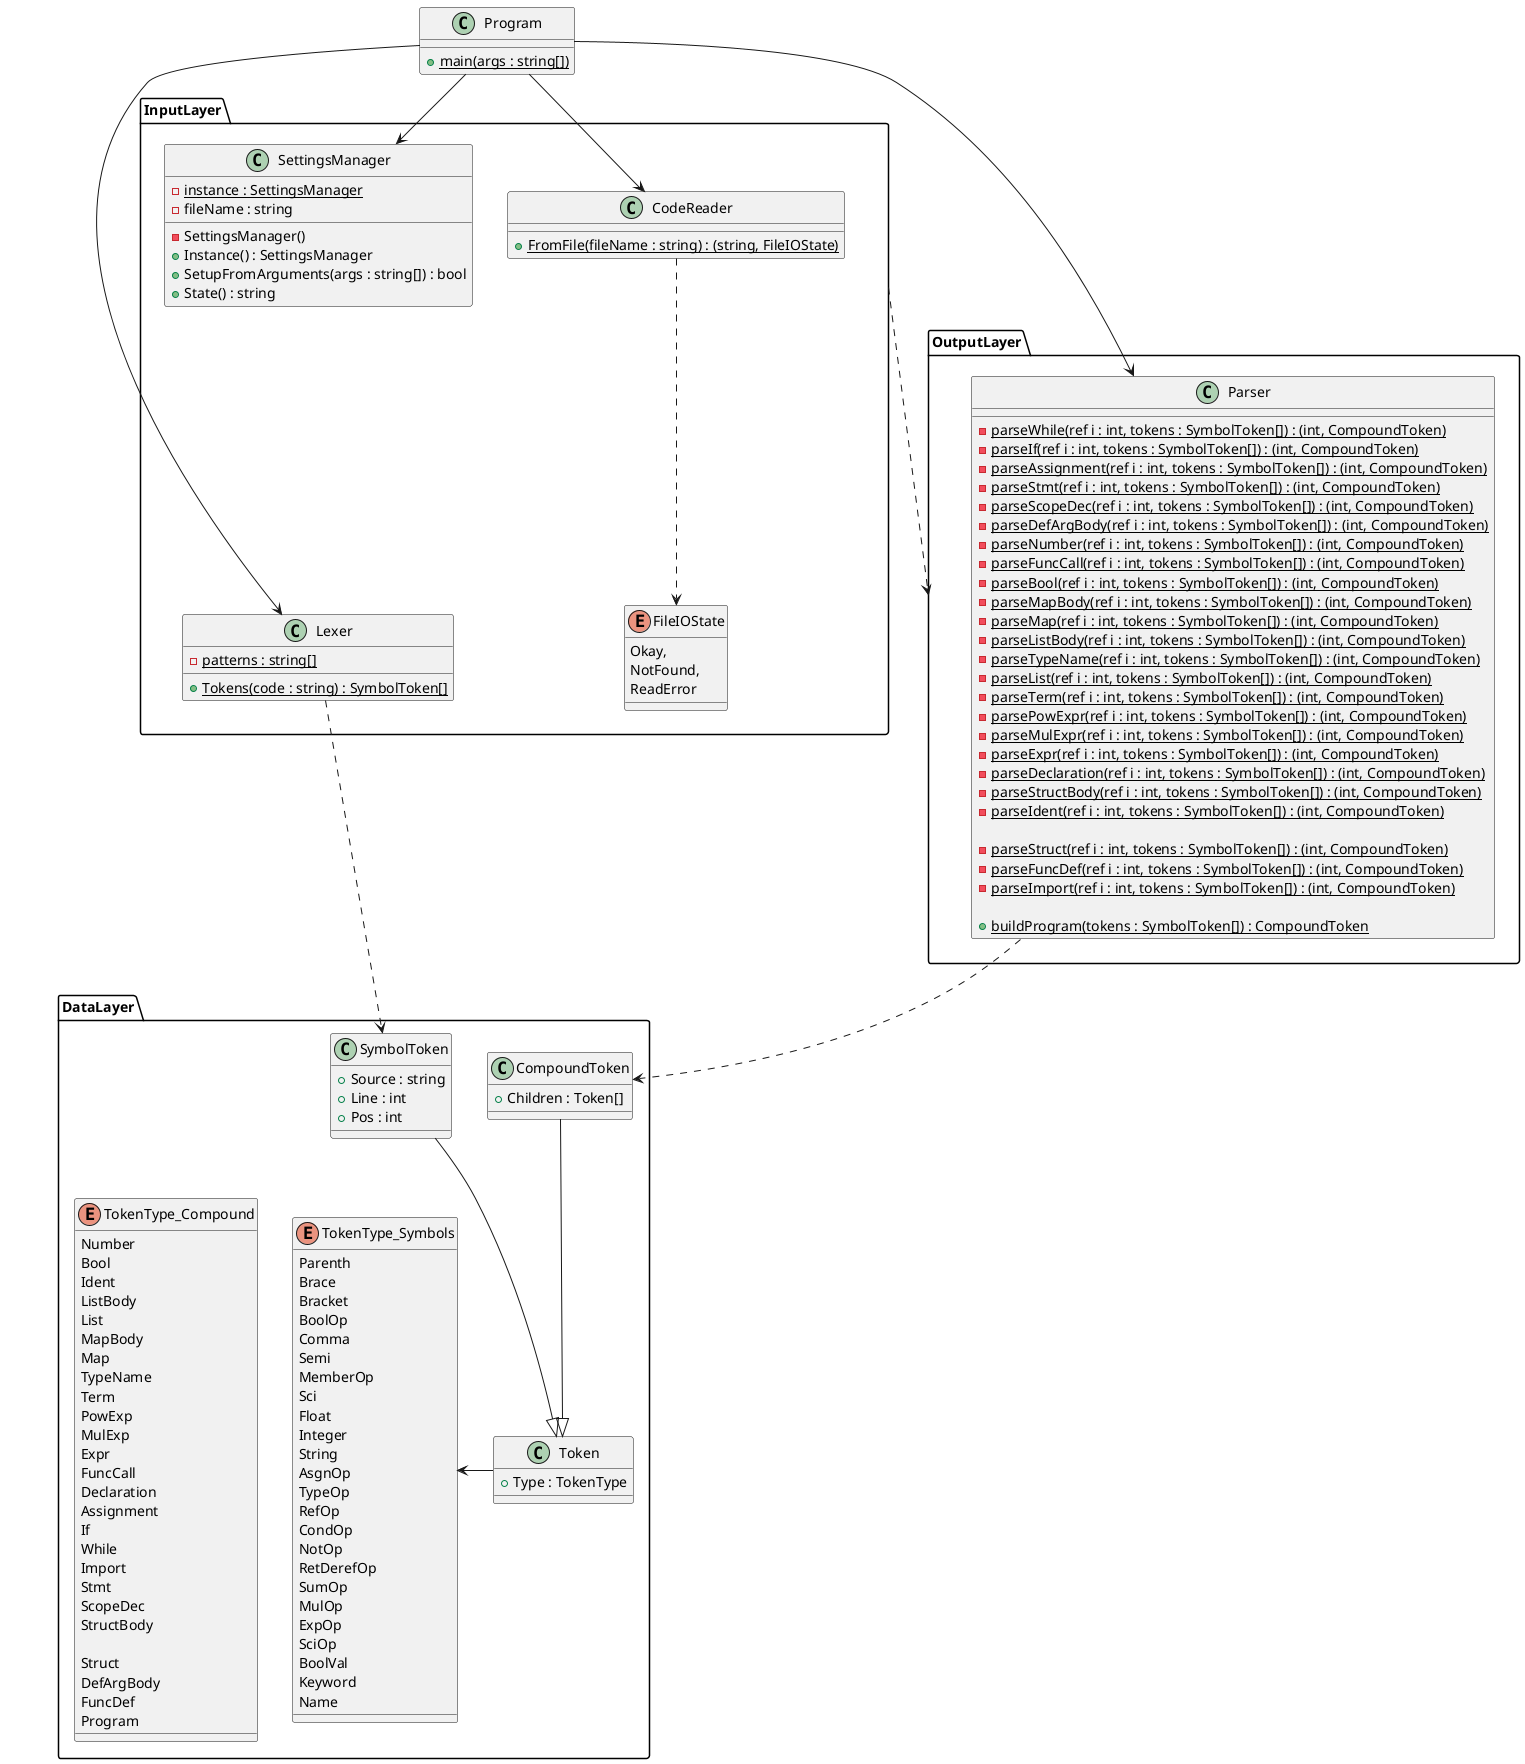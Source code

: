@startuml parser-class

class Program {
    + {static} main(args : string[])
}

namespace DataLayer {
    enum TokenType_Symbols {
        Parenth
        Brace
        Bracket
        BoolOp
        Comma
        Semi
        MemberOp
        Sci
        Float
        Integer
        String
        AsgnOp
        TypeOp
        RefOp
        CondOp
        NotOp
        RetDerefOp
        SumOp
        MulOp
        ExpOp
        SciOp
        BoolVal
        Keyword
        Name
    }

    enum TokenType_Compound {
        Number
        Bool
        Ident
        ListBody
        List
        MapBody
        Map
        TypeName
        Term
        PowExp
        MulExp
        Expr
        FuncCall
        Declaration
        Assignment
        If
        While
        Import
        Stmt
        ScopeDec
        StructBody

        Struct
        DefArgBody
        FuncDef
        Program
    }

    class Token {
        + Type : TokenType
    }

    class SymbolToken {
        + Source : string
        + Line : int
        + Pos : int
    }

    class CompoundToken {
        + Children : Token[]
    }

    Token -l-> TokenType_Symbols
    TokenType_Compound -[hidden]> TokenType_Symbols
    SymbolToken -d-|> Token
    CompoundToken -d-|> Token

    SymbolToken -[hidden]> CompoundToken
}

namespace InputLayer {
    enum FileIOState {
        Okay,
        NotFound,
        ReadError
    }

    class SettingsManager {
        - {static} instance : SettingsManager
        - fileName : string
        
        - SettingsManager()
        + Instance() : SettingsManager
        + SetupFromArguments(args : string[]) : bool
        + State() : string
    }

    class CodeReader {
        + {static} FromFile(fileName : string) : (string, FileIOState)
    }

    class Lexer {
        - {static} patterns : string[]
        + {static} Tokens(code : string) : SymbolToken[]
    }

    CodeReader .d.> FileIOState
    SettingsManager -[hidden]-> Lexer
}

namespace OutputLayer {
    class Parser {
        - {static} parseWhile(ref i : int, tokens : SymbolToken[]) : (int, CompoundToken)
        - {static} parseIf(ref i : int, tokens : SymbolToken[]) : (int, CompoundToken)
        - {static} parseAssignment(ref i : int, tokens : SymbolToken[]) : (int, CompoundToken)
        - {static} parseStmt(ref i : int, tokens : SymbolToken[]) : (int, CompoundToken)
        - {static} parseScopeDec(ref i : int, tokens : SymbolToken[]) : (int, CompoundToken)
        - {static} parseDefArgBody(ref i : int, tokens : SymbolToken[]) : (int, CompoundToken)
        - {static} parseNumber(ref i : int, tokens : SymbolToken[]) : (int, CompoundToken)
        - {static} parseFuncCall(ref i : int, tokens : SymbolToken[]) : (int, CompoundToken)
        - {static} parseBool(ref i : int, tokens : SymbolToken[]) : (int, CompoundToken)
        - {static} parseMapBody(ref i : int, tokens : SymbolToken[]) : (int, CompoundToken)
        - {static} parseMap(ref i : int, tokens : SymbolToken[]) : (int, CompoundToken)
        - {static} parseListBody(ref i : int, tokens : SymbolToken[]) : (int, CompoundToken)
        - {static} parseTypeName(ref i : int, tokens : SymbolToken[]) : (int, CompoundToken)
        - {static} parseList(ref i : int, tokens : SymbolToken[]) : (int, CompoundToken)
        - {static} parseTerm(ref i : int, tokens : SymbolToken[]) : (int, CompoundToken)
        - {static} parsePowExpr(ref i : int, tokens : SymbolToken[]) : (int, CompoundToken)
        - {static} parseMulExpr(ref i : int, tokens : SymbolToken[]) : (int, CompoundToken)
        - {static} parseExpr(ref i : int, tokens : SymbolToken[]) : (int, CompoundToken)
        - {static} parseDeclaration(ref i : int, tokens : SymbolToken[]) : (int, CompoundToken)
        - {static} parseStructBody(ref i : int, tokens : SymbolToken[]) : (int, CompoundToken)
        - {static} parseIdent(ref i : int, tokens : SymbolToken[]) : (int, CompoundToken)

        - {static} parseStruct(ref i : int, tokens : SymbolToken[]) : (int, CompoundToken)
        - {static} parseFuncDef(ref i : int, tokens : SymbolToken[]) : (int, CompoundToken)
        - {static} parseImport(ref i : int, tokens : SymbolToken[]) : (int, CompoundToken)

        + {static} buildProgram(tokens : SymbolToken[]) : CompoundToken
    }
}

Program --> InputLayer.SettingsManager
Program --> InputLayer.CodeReader
Program --> InputLayer.Lexer
Program ---> OutputLayer.Parser
InputLayer.Lexer .d.> DataLayer.SymbolToken
OutputLayer.Parser .d.> DataLayer.CompoundToken

InputLayer ..r.> OutputLayer

@enduml